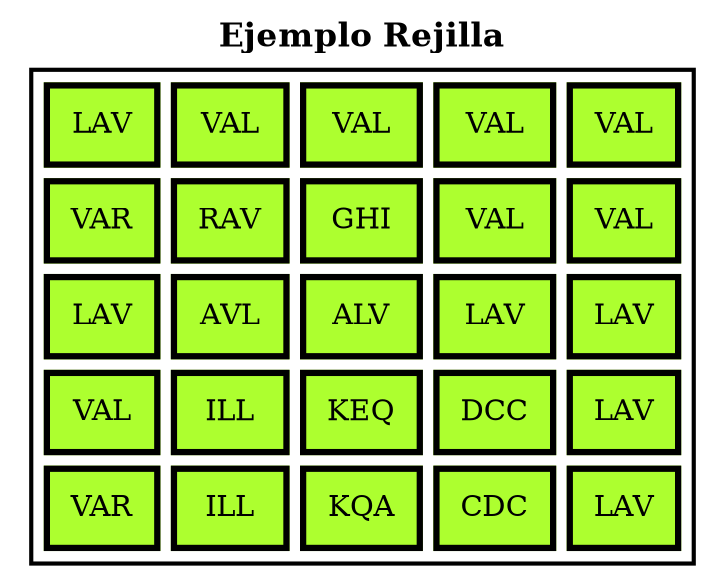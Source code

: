 digraph G {
label = <<TABLE BORDER="0" CELLSPACING="0">
<TR><TD><B><FONT POINT-SIZE="16">Ejemplo Rejilla</FONT></B></TD></TR>
<TR><TD>
    <TABLE border='2' cellspacing='5' cellpadding='10'>
	<TR>
		<TD border='3' bgcolor='greenyellow' gradientangle='270'>LAV</TD>
		<TD border='3' bgcolor='greenyellow' gradientangle='270'>VAL</TD>
		<TD border='3' bgcolor='greenyellow' gradientangle='270'>VAL</TD>
		<TD border='3' bgcolor='greenyellow' gradientangle='270'>VAL</TD>
		<TD border='3' bgcolor='greenyellow' gradientangle='270'>VAL</TD>
	</TR>
	<TR>
		<TD border='3' bgcolor='greenyellow' gradientangle='270'>VAR</TD>
		<TD border='3' bgcolor='greenyellow' gradientangle='270'>RAV</TD>
		<TD border='3' bgcolor='greenyellow' gradientangle='270'>GHI</TD>
		<TD border='3' bgcolor='greenyellow' gradientangle='270'>VAL</TD>
		<TD border='3' bgcolor='greenyellow' gradientangle='270'>VAL</TD>
	</TR>
	<TR>
		<TD border='3' bgcolor='greenyellow' gradientangle='270'>LAV</TD>
		<TD border='3' bgcolor='greenyellow' gradientangle='270'>AVL</TD>
		<TD border='3' bgcolor='greenyellow' gradientangle='270'>ALV</TD>
		<TD border='3' bgcolor='greenyellow' gradientangle='270'>LAV</TD>
		<TD border='3' bgcolor='greenyellow' gradientangle='270'>LAV</TD>
	</TR>
	<TR>
		<TD border='3' bgcolor='greenyellow' gradientangle='270'>VAL</TD>
		<TD border='3' bgcolor='greenyellow' gradientangle='270'>ILL</TD>
		<TD border='3' bgcolor='greenyellow' gradientangle='270'>KEQ</TD>
		<TD border='3' bgcolor='greenyellow' gradientangle='270'>DCC</TD>
		<TD border='3' bgcolor='greenyellow' gradientangle='270'>LAV</TD>
	</TR>
	<TR>
		<TD border='3' bgcolor='greenyellow' gradientangle='270'>VAR</TD>
		<TD border='3' bgcolor='greenyellow' gradientangle='270'>ILL</TD>
		<TD border='3' bgcolor='greenyellow' gradientangle='270'>KQA</TD>
		<TD border='3' bgcolor='greenyellow' gradientangle='270'>CDC</TD>
		<TD border='3' bgcolor='greenyellow' gradientangle='270'>LAV</TD>
	</TR>
	</TABLE></TD></TR>
    </TABLE>>;
}